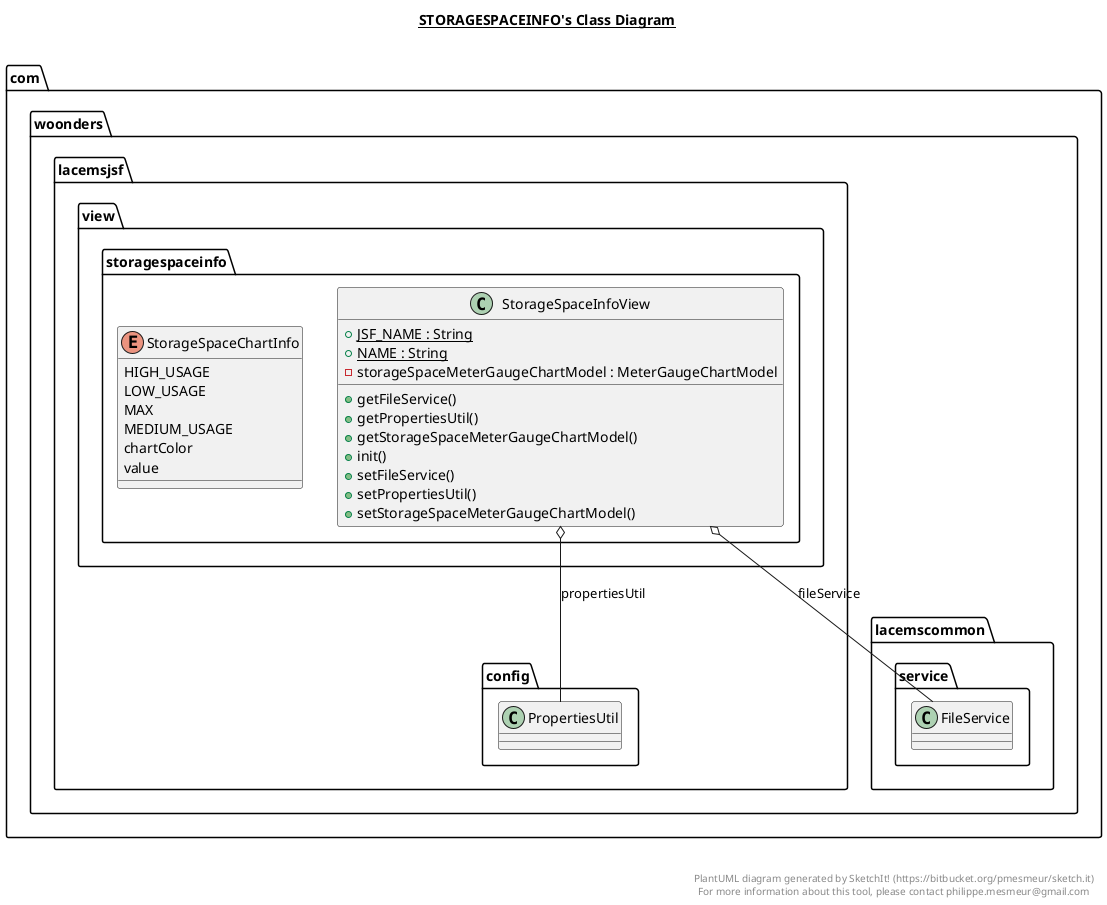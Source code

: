 @startuml

title __STORAGESPACEINFO's Class Diagram__\n

  namespace com.woonders.lacemsjsf.view.storagespaceinfo {
    class com.woonders.lacemsjsf.view.storagespaceinfo.StorageSpaceInfoView {
        {static} + JSF_NAME : String
        {static} + NAME : String
        - storageSpaceMeterGaugeChartModel : MeterGaugeChartModel
        + getFileService()
        + getPropertiesUtil()
        + getStorageSpaceMeterGaugeChartModel()
        + init()
        + setFileService()
        + setPropertiesUtil()
        + setStorageSpaceMeterGaugeChartModel()
    }
  }
  

  namespace com.woonders.lacemsjsf.view.storagespaceinfo {
    enum StorageSpaceChartInfo {
      HIGH_USAGE
      LOW_USAGE
      MAX
      MEDIUM_USAGE
      chartColor
      value
    }
  }
  

  com.woonders.lacemsjsf.view.storagespaceinfo.StorageSpaceInfoView o-- com.woonders.lacemscommon.service.FileService : fileService
  com.woonders.lacemsjsf.view.storagespaceinfo.StorageSpaceInfoView o-- com.woonders.lacemsjsf.config.PropertiesUtil : propertiesUtil
  com.woonders.lacemsjsf.view.storagespaceinfo.StorageSpaceInfoView +-down- com.woonders.lacemsjsf.view.storagespaceinfo.StorageSpaceInfoView.StorageSpaceChartInfo


right footer


PlantUML diagram generated by SketchIt! (https://bitbucket.org/pmesmeur/sketch.it)
For more information about this tool, please contact philippe.mesmeur@gmail.com
endfooter

@enduml
